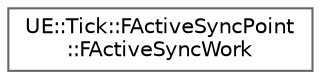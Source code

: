 digraph "Graphical Class Hierarchy"
{
 // INTERACTIVE_SVG=YES
 // LATEX_PDF_SIZE
  bgcolor="transparent";
  edge [fontname=Helvetica,fontsize=10,labelfontname=Helvetica,labelfontsize=10];
  node [fontname=Helvetica,fontsize=10,shape=box,height=0.2,width=0.4];
  rankdir="LR";
  Node0 [id="Node000000",label="UE::Tick::FActiveSyncPoint\l::FActiveSyncWork",height=0.2,width=0.4,color="grey40", fillcolor="white", style="filled",URL="$d4/ded/structUE_1_1Tick_1_1FActiveSyncPoint_1_1FActiveSyncWork.html",tooltip="Struct defining a unit of work that is executed as part of an FActiveSyncPoint."];
}
